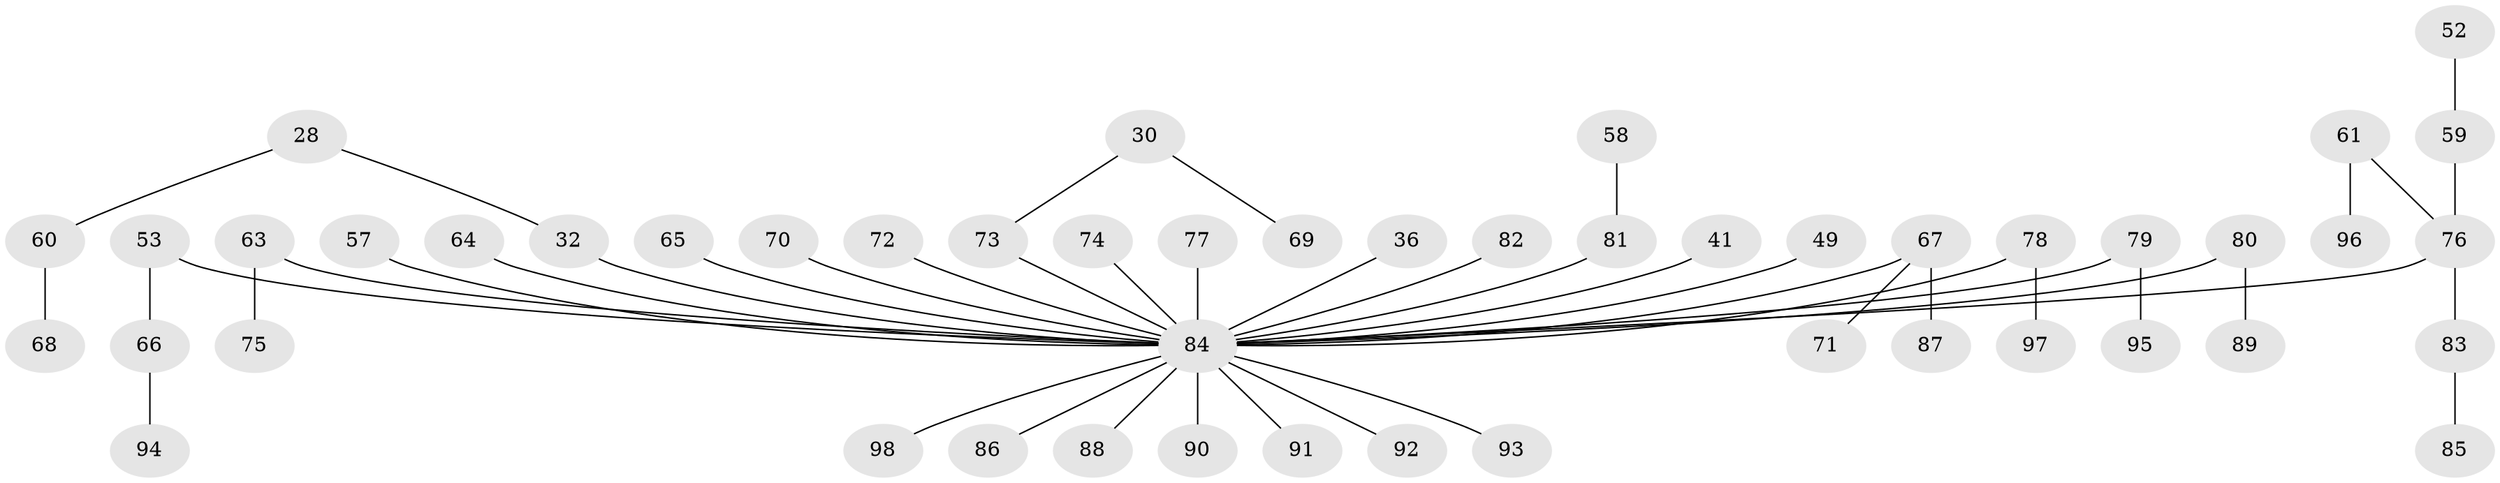 // original degree distribution, {8: 0.01020408163265306, 7: 0.01020408163265306, 5: 0.05102040816326531, 3: 0.14285714285714285, 1: 0.5102040816326531, 2: 0.23469387755102042, 4: 0.04081632653061224}
// Generated by graph-tools (version 1.1) at 2025/52/03/09/25 04:52:45]
// undirected, 49 vertices, 48 edges
graph export_dot {
graph [start="1"]
  node [color=gray90,style=filled];
  28;
  30;
  32 [super="+10"];
  36;
  41;
  49;
  52;
  53;
  57;
  58;
  59 [super="+42"];
  60;
  61;
  63;
  64;
  65;
  66;
  67;
  68;
  69;
  70;
  71;
  72;
  73 [super="+24"];
  74;
  75;
  76 [super="+14+20"];
  77;
  78;
  79;
  80;
  81 [super="+44+38+56"];
  82;
  83;
  84 [super="+16+17+22+19+31+40+46+35+43+48+33+45+62+29+47+37+55+27"];
  85;
  86;
  87;
  88;
  89;
  90;
  91;
  92;
  93;
  94;
  95;
  96;
  97;
  98;
  28 -- 60;
  28 -- 32;
  30 -- 69;
  30 -- 73;
  32 -- 84;
  36 -- 84;
  41 -- 84;
  49 -- 84;
  52 -- 59;
  53 -- 66;
  53 -- 84;
  57 -- 84;
  58 -- 81;
  59 -- 76;
  60 -- 68;
  61 -- 96;
  61 -- 76;
  63 -- 75;
  63 -- 84;
  64 -- 84;
  65 -- 84;
  66 -- 94;
  67 -- 71;
  67 -- 87;
  67 -- 84;
  70 -- 84;
  72 -- 84;
  73 -- 84;
  74 -- 84;
  76 -- 83;
  76 -- 84;
  77 -- 84;
  78 -- 97;
  78 -- 84;
  79 -- 95;
  79 -- 84;
  80 -- 89;
  80 -- 84;
  81 -- 84;
  82 -- 84;
  83 -- 85;
  84 -- 92;
  84 -- 93;
  84 -- 88;
  84 -- 90;
  84 -- 86;
  84 -- 91;
  84 -- 98;
}
